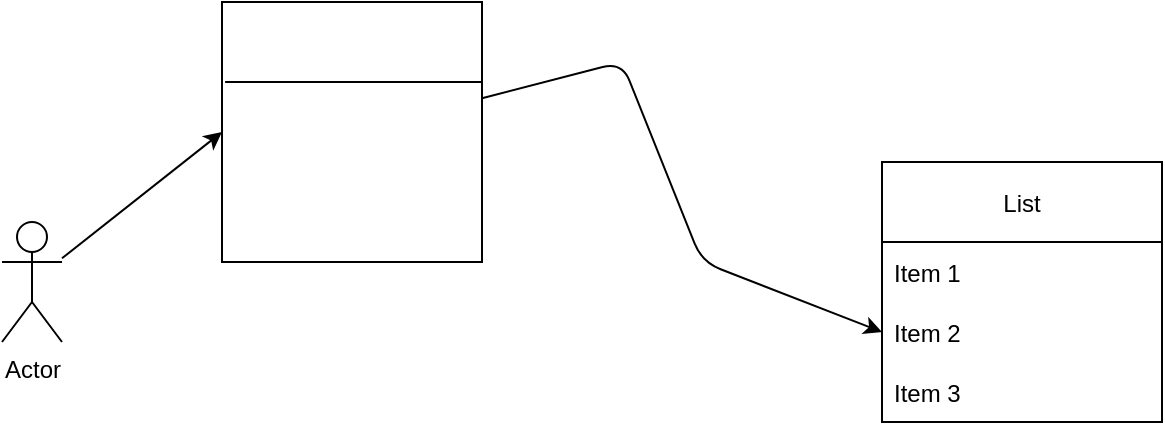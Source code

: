 <mxfile>
    <diagram id="9omQmdntSrqNeLWenvbi" name="Page-1">
        <mxGraphModel dx="846" dy="510" grid="1" gridSize="10" guides="1" tooltips="1" connect="1" arrows="1" fold="1" page="1" pageScale="1" pageWidth="850" pageHeight="1100" math="0" shadow="0">
            <root>
                <mxCell id="0"/>
                <mxCell id="1" parent="0"/>
                <mxCell id="10" style="edgeStyle=none;html=1;entryX=0;entryY=0.5;entryDx=0;entryDy=0;" edge="1" parent="1" source="2" target="8">
                    <mxGeometry relative="1" as="geometry">
                        <Array as="points">
                            <mxPoint x="370" y="100"/>
                            <mxPoint x="410" y="200"/>
                        </Array>
                    </mxGeometry>
                </mxCell>
                <mxCell id="2" value="" style="whiteSpace=wrap;html=1;aspect=fixed;" vertex="1" parent="1">
                    <mxGeometry x="170" y="70" width="130" height="130" as="geometry"/>
                </mxCell>
                <mxCell id="11" style="edgeStyle=none;html=1;entryX=0;entryY=0.5;entryDx=0;entryDy=0;" edge="1" parent="1" source="3" target="2">
                    <mxGeometry relative="1" as="geometry"/>
                </mxCell>
                <mxCell id="3" value="Actor" style="shape=umlActor;verticalLabelPosition=bottom;verticalAlign=top;html=1;outlineConnect=0;" vertex="1" parent="1">
                    <mxGeometry x="60" y="180" width="30" height="60" as="geometry"/>
                </mxCell>
                <mxCell id="5" value="" style="endArrow=none;html=1;entryX=0.012;entryY=0.308;entryDx=0;entryDy=0;entryPerimeter=0;exitX=1;exitY=0.308;exitDx=0;exitDy=0;exitPerimeter=0;" edge="1" parent="1" source="2" target="2">
                    <mxGeometry width="50" height="50" relative="1" as="geometry">
                        <mxPoint x="255" y="90" as="sourcePoint"/>
                        <mxPoint x="235" y="150" as="targetPoint"/>
                    </mxGeometry>
                </mxCell>
                <mxCell id="6" value="List" style="swimlane;fontStyle=0;childLayout=stackLayout;horizontal=1;startSize=40;horizontalStack=0;resizeParent=1;resizeParentMax=0;resizeLast=0;collapsible=1;marginBottom=0;" vertex="1" parent="1">
                    <mxGeometry x="500" y="150" width="140" height="130" as="geometry"/>
                </mxCell>
                <mxCell id="7" value="Item 1" style="text;strokeColor=none;fillColor=none;align=left;verticalAlign=middle;spacingLeft=4;spacingRight=4;overflow=hidden;points=[[0,0.5],[1,0.5]];portConstraint=eastwest;rotatable=0;" vertex="1" parent="6">
                    <mxGeometry y="40" width="140" height="30" as="geometry"/>
                </mxCell>
                <mxCell id="8" value="Item 2" style="text;strokeColor=none;fillColor=none;align=left;verticalAlign=middle;spacingLeft=4;spacingRight=4;overflow=hidden;points=[[0,0.5],[1,0.5]];portConstraint=eastwest;rotatable=0;" vertex="1" parent="6">
                    <mxGeometry y="70" width="140" height="30" as="geometry"/>
                </mxCell>
                <mxCell id="9" value="Item 3" style="text;strokeColor=none;fillColor=none;align=left;verticalAlign=middle;spacingLeft=4;spacingRight=4;overflow=hidden;points=[[0,0.5],[1,0.5]];portConstraint=eastwest;rotatable=0;" vertex="1" parent="6">
                    <mxGeometry y="100" width="140" height="30" as="geometry"/>
                </mxCell>
            </root>
        </mxGraphModel>
    </diagram>
</mxfile>
